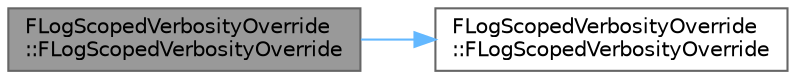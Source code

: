 digraph "FLogScopedVerbosityOverride::FLogScopedVerbosityOverride"
{
 // INTERACTIVE_SVG=YES
 // LATEX_PDF_SIZE
  bgcolor="transparent";
  edge [fontname=Helvetica,fontsize=10,labelfontname=Helvetica,labelfontsize=10];
  node [fontname=Helvetica,fontsize=10,shape=box,height=0.2,width=0.4];
  rankdir="LR";
  Node1 [id="Node000001",label="FLogScopedVerbosityOverride\l::FLogScopedVerbosityOverride",height=0.2,width=0.4,color="gray40", fillcolor="grey60", style="filled", fontcolor="black",tooltip=" "];
  Node1 -> Node2 [id="edge1_Node000001_Node000002",color="steelblue1",style="solid",tooltip=" "];
  Node2 [id="Node000002",label="FLogScopedVerbosityOverride\l::FLogScopedVerbosityOverride",height=0.2,width=0.4,color="grey40", fillcolor="white", style="filled",URL="$da/d2a/classFLogScopedVerbosityOverride.html#a07527c8a1bc3b872049d62fffeb51554",tooltip="Back up the existing verbosity for the category then sets new verbosity."];
}
